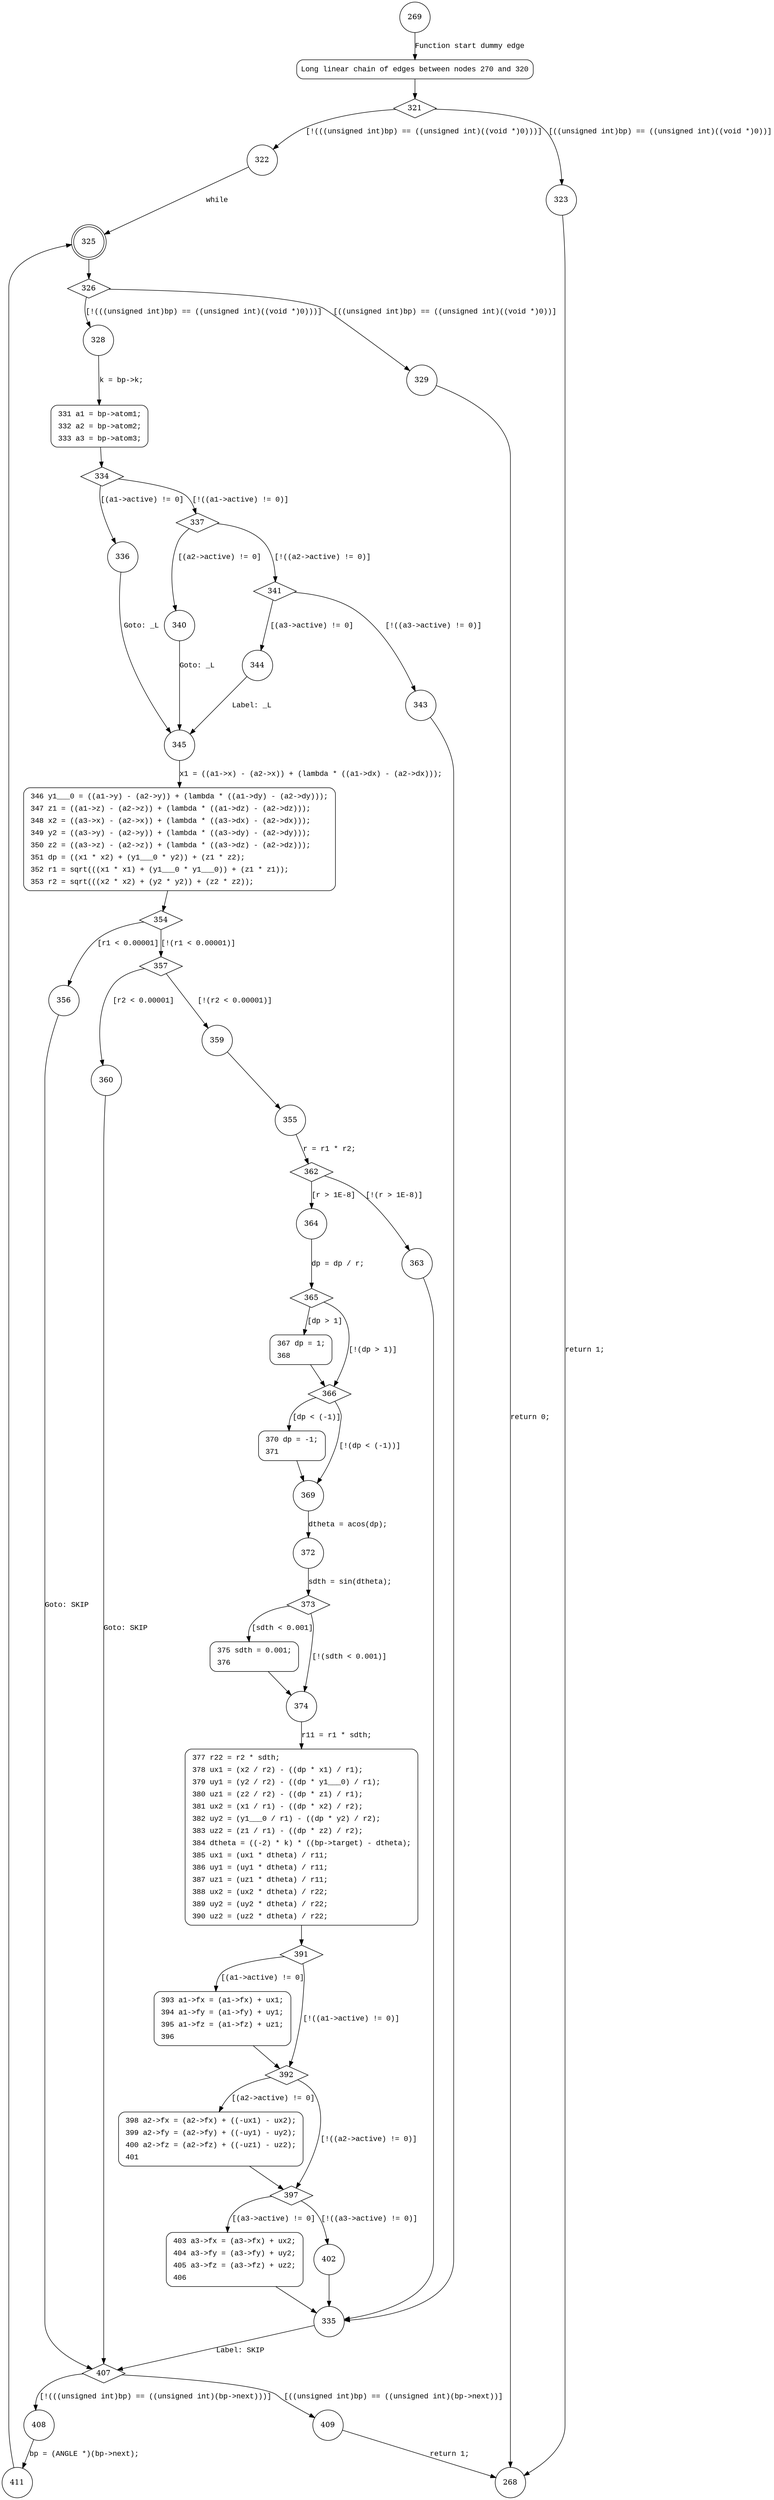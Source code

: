 digraph f_angle {
269 [shape="circle"]
270 [shape="circle"]
321 [shape="diamond"]
322 [shape="circle"]
323 [shape="circle"]
325 [shape="doublecircle"]
326 [shape="diamond"]
328 [shape="circle"]
329 [shape="circle"]
331 [shape="circle"]
334 [shape="diamond"]
337 [shape="diamond"]
336 [shape="circle"]
345 [shape="circle"]
346 [shape="circle"]
354 [shape="diamond"]
357 [shape="diamond"]
356 [shape="circle"]
407 [shape="diamond"]
408 [shape="circle"]
409 [shape="circle"]
411 [shape="circle"]
359 [shape="circle"]
360 [shape="circle"]
355 [shape="circle"]
362 [shape="diamond"]
363 [shape="circle"]
364 [shape="circle"]
365 [shape="diamond"]
366 [shape="diamond"]
367 [shape="circle"]
369 [shape="circle"]
370 [shape="circle"]
372 [shape="circle"]
373 [shape="diamond"]
374 [shape="circle"]
375 [shape="circle"]
377 [shape="circle"]
391 [shape="diamond"]
392 [shape="diamond"]
393 [shape="circle"]
397 [shape="diamond"]
398 [shape="circle"]
402 [shape="circle"]
403 [shape="circle"]
335 [shape="circle"]
341 [shape="diamond"]
340 [shape="circle"]
343 [shape="circle"]
344 [shape="circle"]
268 [shape="circle"]
270 [style="filled,bold" penwidth="1" fillcolor="white" fontname="Courier New" shape="Mrecord" label="Long linear chain of edges between nodes 270 and 320"]
270 -> 321[label=""]
331 [style="filled,bold" penwidth="1" fillcolor="white" fontname="Courier New" shape="Mrecord" label=<<table border="0" cellborder="0" cellpadding="3" bgcolor="white"><tr><td align="right">331</td><td align="left">a1 = bp-&gt;atom1;</td></tr><tr><td align="right">332</td><td align="left">a2 = bp-&gt;atom2;</td></tr><tr><td align="right">333</td><td align="left">a3 = bp-&gt;atom3;</td></tr></table>>]
331 -> 334[label=""]
346 [style="filled,bold" penwidth="1" fillcolor="white" fontname="Courier New" shape="Mrecord" label=<<table border="0" cellborder="0" cellpadding="3" bgcolor="white"><tr><td align="right">346</td><td align="left">y1___0 = ((a1-&gt;y) - (a2-&gt;y)) + (lambda * ((a1-&gt;dy) - (a2-&gt;dy)));</td></tr><tr><td align="right">347</td><td align="left">z1 = ((a1-&gt;z) - (a2-&gt;z)) + (lambda * ((a1-&gt;dz) - (a2-&gt;dz)));</td></tr><tr><td align="right">348</td><td align="left">x2 = ((a3-&gt;x) - (a2-&gt;x)) + (lambda * ((a3-&gt;dx) - (a2-&gt;dx)));</td></tr><tr><td align="right">349</td><td align="left">y2 = ((a3-&gt;y) - (a2-&gt;y)) + (lambda * ((a3-&gt;dy) - (a2-&gt;dy)));</td></tr><tr><td align="right">350</td><td align="left">z2 = ((a3-&gt;z) - (a2-&gt;z)) + (lambda * ((a3-&gt;dz) - (a2-&gt;dz)));</td></tr><tr><td align="right">351</td><td align="left">dp = ((x1 * x2) + (y1___0 * y2)) + (z1 * z2);</td></tr><tr><td align="right">352</td><td align="left">r1 = sqrt(((x1 * x1) + (y1___0 * y1___0)) + (z1 * z1));</td></tr><tr><td align="right">353</td><td align="left">r2 = sqrt(((x2 * x2) + (y2 * y2)) + (z2 * z2));</td></tr></table>>]
346 -> 354[label=""]
367 [style="filled,bold" penwidth="1" fillcolor="white" fontname="Courier New" shape="Mrecord" label=<<table border="0" cellborder="0" cellpadding="3" bgcolor="white"><tr><td align="right">367</td><td align="left">dp = 1;</td></tr><tr><td align="right">368</td><td align="left"></td></tr></table>>]
367 -> 366[label=""]
370 [style="filled,bold" penwidth="1" fillcolor="white" fontname="Courier New" shape="Mrecord" label=<<table border="0" cellborder="0" cellpadding="3" bgcolor="white"><tr><td align="right">370</td><td align="left">dp = -1;</td></tr><tr><td align="right">371</td><td align="left"></td></tr></table>>]
370 -> 369[label=""]
375 [style="filled,bold" penwidth="1" fillcolor="white" fontname="Courier New" shape="Mrecord" label=<<table border="0" cellborder="0" cellpadding="3" bgcolor="white"><tr><td align="right">375</td><td align="left">sdth = 0.001;</td></tr><tr><td align="right">376</td><td align="left"></td></tr></table>>]
375 -> 374[label=""]
377 [style="filled,bold" penwidth="1" fillcolor="white" fontname="Courier New" shape="Mrecord" label=<<table border="0" cellborder="0" cellpadding="3" bgcolor="white"><tr><td align="right">377</td><td align="left">r22 = r2 * sdth;</td></tr><tr><td align="right">378</td><td align="left">ux1 = (x2 / r2) - ((dp * x1) / r1);</td></tr><tr><td align="right">379</td><td align="left">uy1 = (y2 / r2) - ((dp * y1___0) / r1);</td></tr><tr><td align="right">380</td><td align="left">uz1 = (z2 / r2) - ((dp * z1) / r1);</td></tr><tr><td align="right">381</td><td align="left">ux2 = (x1 / r1) - ((dp * x2) / r2);</td></tr><tr><td align="right">382</td><td align="left">uy2 = (y1___0 / r1) - ((dp * y2) / r2);</td></tr><tr><td align="right">383</td><td align="left">uz2 = (z1 / r1) - ((dp * z2) / r2);</td></tr><tr><td align="right">384</td><td align="left">dtheta = ((-2) * k) * ((bp-&gt;target) - dtheta);</td></tr><tr><td align="right">385</td><td align="left">ux1 = (ux1 * dtheta) / r11;</td></tr><tr><td align="right">386</td><td align="left">uy1 = (uy1 * dtheta) / r11;</td></tr><tr><td align="right">387</td><td align="left">uz1 = (uz1 * dtheta) / r11;</td></tr><tr><td align="right">388</td><td align="left">ux2 = (ux2 * dtheta) / r22;</td></tr><tr><td align="right">389</td><td align="left">uy2 = (uy2 * dtheta) / r22;</td></tr><tr><td align="right">390</td><td align="left">uz2 = (uz2 * dtheta) / r22;</td></tr></table>>]
377 -> 391[label=""]
393 [style="filled,bold" penwidth="1" fillcolor="white" fontname="Courier New" shape="Mrecord" label=<<table border="0" cellborder="0" cellpadding="3" bgcolor="white"><tr><td align="right">393</td><td align="left">a1-&gt;fx = (a1-&gt;fx) + ux1;</td></tr><tr><td align="right">394</td><td align="left">a1-&gt;fy = (a1-&gt;fy) + uy1;</td></tr><tr><td align="right">395</td><td align="left">a1-&gt;fz = (a1-&gt;fz) + uz1;</td></tr><tr><td align="right">396</td><td align="left"></td></tr></table>>]
393 -> 392[label=""]
398 [style="filled,bold" penwidth="1" fillcolor="white" fontname="Courier New" shape="Mrecord" label=<<table border="0" cellborder="0" cellpadding="3" bgcolor="white"><tr><td align="right">398</td><td align="left">a2-&gt;fx = (a2-&gt;fx) + ((-ux1) - ux2);</td></tr><tr><td align="right">399</td><td align="left">a2-&gt;fy = (a2-&gt;fy) + ((-uy1) - uy2);</td></tr><tr><td align="right">400</td><td align="left">a2-&gt;fz = (a2-&gt;fz) + ((-uz1) - uz2);</td></tr><tr><td align="right">401</td><td align="left"></td></tr></table>>]
398 -> 397[label=""]
403 [style="filled,bold" penwidth="1" fillcolor="white" fontname="Courier New" shape="Mrecord" label=<<table border="0" cellborder="0" cellpadding="3" bgcolor="white"><tr><td align="right">403</td><td align="left">a3-&gt;fx = (a3-&gt;fx) + ux2;</td></tr><tr><td align="right">404</td><td align="left">a3-&gt;fy = (a3-&gt;fy) + uy2;</td></tr><tr><td align="right">405</td><td align="left">a3-&gt;fz = (a3-&gt;fz) + uz2;</td></tr><tr><td align="right">406</td><td align="left"></td></tr></table>>]
403 -> 335[label=""]
269 -> 270 [label="Function start dummy edge" fontname="Courier New"]
321 -> 322 [label="[!(((unsigned int)bp) == ((unsigned int)((void *)0)))]" fontname="Courier New"]
321 -> 323 [label="[((unsigned int)bp) == ((unsigned int)((void *)0))]" fontname="Courier New"]
322 -> 325 [label="while" fontname="Courier New"]
325 -> 326 [label="" fontname="Courier New"]
326 -> 328 [label="[!(((unsigned int)bp) == ((unsigned int)((void *)0)))]" fontname="Courier New"]
326 -> 329 [label="[((unsigned int)bp) == ((unsigned int)((void *)0))]" fontname="Courier New"]
328 -> 331 [label="k = bp->k;" fontname="Courier New"]
334 -> 337 [label="[!((a1->active) != 0)]" fontname="Courier New"]
334 -> 336 [label="[(a1->active) != 0]" fontname="Courier New"]
345 -> 346 [label="x1 = ((a1->x) - (a2->x)) + (lambda * ((a1->dx) - (a2->dx)));" fontname="Courier New"]
354 -> 357 [label="[!(r1 < 0.00001)]" fontname="Courier New"]
354 -> 356 [label="[r1 < 0.00001]" fontname="Courier New"]
407 -> 408 [label="[!(((unsigned int)bp) == ((unsigned int)(bp->next)))]" fontname="Courier New"]
407 -> 409 [label="[((unsigned int)bp) == ((unsigned int)(bp->next))]" fontname="Courier New"]
408 -> 411 [label="bp = (ANGLE *)(bp->next);" fontname="Courier New"]
357 -> 359 [label="[!(r2 < 0.00001)]" fontname="Courier New"]
357 -> 360 [label="[r2 < 0.00001]" fontname="Courier New"]
359 -> 355 [label="" fontname="Courier New"]
362 -> 363 [label="[!(r > 1E-8)]" fontname="Courier New"]
362 -> 364 [label="[r > 1E-8]" fontname="Courier New"]
365 -> 366 [label="[!(dp > 1)]" fontname="Courier New"]
365 -> 367 [label="[dp > 1]" fontname="Courier New"]
366 -> 369 [label="[!(dp < (-1))]" fontname="Courier New"]
366 -> 370 [label="[dp < (-1)]" fontname="Courier New"]
369 -> 372 [label="dtheta = acos(dp);" fontname="Courier New"]
373 -> 374 [label="[!(sdth < 0.001)]" fontname="Courier New"]
373 -> 375 [label="[sdth < 0.001]" fontname="Courier New"]
374 -> 377 [label="r11 = r1 * sdth;" fontname="Courier New"]
391 -> 392 [label="[!((a1->active) != 0)]" fontname="Courier New"]
391 -> 393 [label="[(a1->active) != 0]" fontname="Courier New"]
392 -> 397 [label="[!((a2->active) != 0)]" fontname="Courier New"]
392 -> 398 [label="[(a2->active) != 0]" fontname="Courier New"]
397 -> 402 [label="[!((a3->active) != 0)]" fontname="Courier New"]
397 -> 403 [label="[(a3->active) != 0]" fontname="Courier New"]
335 -> 407 [label="Label: SKIP" fontname="Courier New"]
363 -> 335 [label="" fontname="Courier New"]
337 -> 341 [label="[!((a2->active) != 0)]" fontname="Courier New"]
337 -> 340 [label="[(a2->active) != 0]" fontname="Courier New"]
341 -> 343 [label="[!((a3->active) != 0)]" fontname="Courier New"]
341 -> 344 [label="[(a3->active) != 0]" fontname="Courier New"]
343 -> 335 [label="" fontname="Courier New"]
323 -> 268 [label="return 1;" fontname="Courier New"]
329 -> 268 [label="return 0;" fontname="Courier New"]
336 -> 345 [label="Goto: _L" fontname="Courier New"]
356 -> 407 [label="Goto: SKIP" fontname="Courier New"]
409 -> 268 [label="return 1;" fontname="Courier New"]
411 -> 325 [label="" fontname="Courier New"]
360 -> 407 [label="Goto: SKIP" fontname="Courier New"]
355 -> 362 [label="r = r1 * r2;" fontname="Courier New"]
364 -> 365 [label="dp = dp / r;" fontname="Courier New"]
372 -> 373 [label="sdth = sin(dtheta);" fontname="Courier New"]
402 -> 335 [label="" fontname="Courier New"]
340 -> 345 [label="Goto: _L" fontname="Courier New"]
344 -> 345 [label="Label: _L" fontname="Courier New"]
}